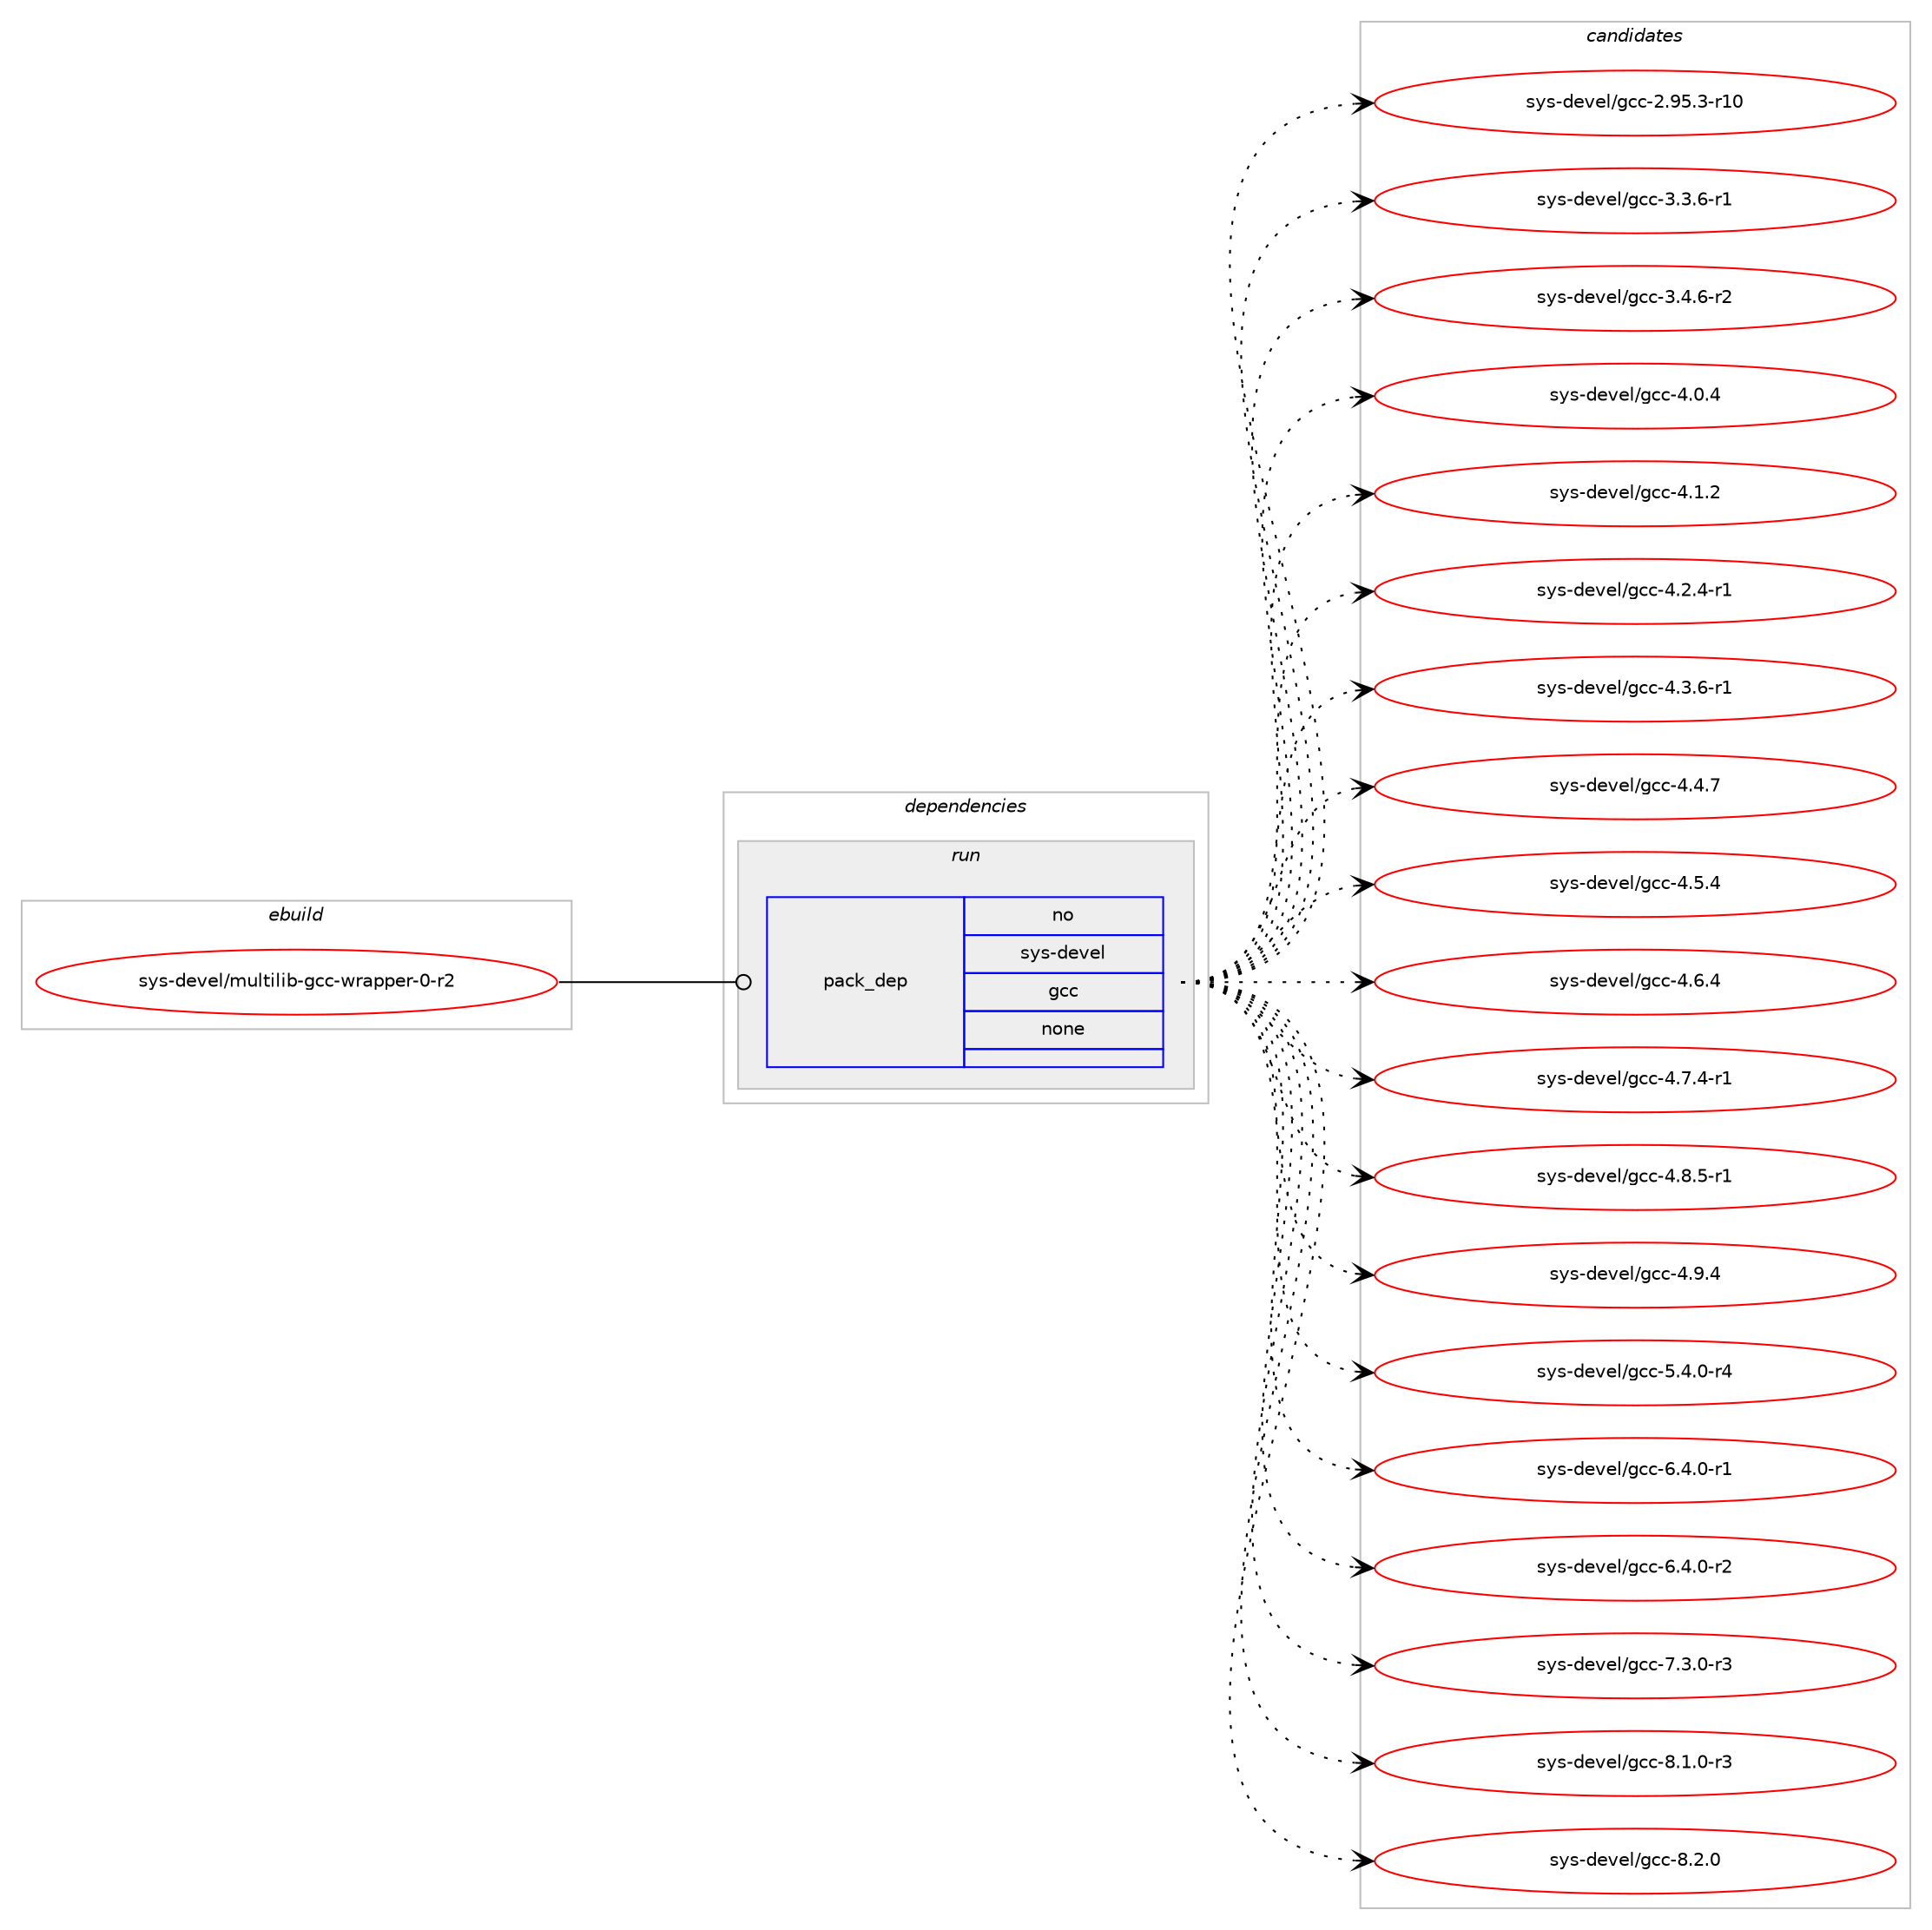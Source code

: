 digraph prolog {

# *************
# Graph options
# *************

newrank=true;
concentrate=true;
compound=true;
graph [rankdir=LR,fontname=Helvetica,fontsize=10,ranksep=1.5];#, ranksep=2.5, nodesep=0.2];
edge  [arrowhead=vee];
node  [fontname=Helvetica,fontsize=10];

# **********
# The ebuild
# **********

subgraph cluster_leftcol {
color=gray;
rank=same;
label=<<i>ebuild</i>>;
id [label="sys-devel/multilib-gcc-wrapper-0-r2", color=red, width=4, href="../sys-devel/multilib-gcc-wrapper-0-r2.svg"];
}

# ****************
# The dependencies
# ****************

subgraph cluster_midcol {
color=gray;
label=<<i>dependencies</i>>;
subgraph cluster_compile {
fillcolor="#eeeeee";
style=filled;
label=<<i>compile</i>>;
}
subgraph cluster_compileandrun {
fillcolor="#eeeeee";
style=filled;
label=<<i>compile and run</i>>;
}
subgraph cluster_run {
fillcolor="#eeeeee";
style=filled;
label=<<i>run</i>>;
subgraph pack2877 {
dependency3614 [label=<<TABLE BORDER="0" CELLBORDER="1" CELLSPACING="0" CELLPADDING="4" WIDTH="220"><TR><TD ROWSPAN="6" CELLPADDING="30">pack_dep</TD></TR><TR><TD WIDTH="110">no</TD></TR><TR><TD>sys-devel</TD></TR><TR><TD>gcc</TD></TR><TR><TD>none</TD></TR><TR><TD></TD></TR></TABLE>>, shape=none, color=blue];
}
id:e -> dependency3614:w [weight=20,style="solid",arrowhead="odot"];
}
}

# **************
# The candidates
# **************

subgraph cluster_choices {
rank=same;
color=gray;
label=<<i>candidates</i>>;

subgraph choice2877 {
color=black;
nodesep=1;
choice1151211154510010111810110847103999945504657534651451144948 [label="sys-devel/gcc-2.95.3-r10", color=red, width=4,href="../sys-devel/gcc-2.95.3-r10.svg"];
choice115121115451001011181011084710399994551465146544511449 [label="sys-devel/gcc-3.3.6-r1", color=red, width=4,href="../sys-devel/gcc-3.3.6-r1.svg"];
choice115121115451001011181011084710399994551465246544511450 [label="sys-devel/gcc-3.4.6-r2", color=red, width=4,href="../sys-devel/gcc-3.4.6-r2.svg"];
choice11512111545100101118101108471039999455246484652 [label="sys-devel/gcc-4.0.4", color=red, width=4,href="../sys-devel/gcc-4.0.4.svg"];
choice11512111545100101118101108471039999455246494650 [label="sys-devel/gcc-4.1.2", color=red, width=4,href="../sys-devel/gcc-4.1.2.svg"];
choice115121115451001011181011084710399994552465046524511449 [label="sys-devel/gcc-4.2.4-r1", color=red, width=4,href="../sys-devel/gcc-4.2.4-r1.svg"];
choice115121115451001011181011084710399994552465146544511449 [label="sys-devel/gcc-4.3.6-r1", color=red, width=4,href="../sys-devel/gcc-4.3.6-r1.svg"];
choice11512111545100101118101108471039999455246524655 [label="sys-devel/gcc-4.4.7", color=red, width=4,href="../sys-devel/gcc-4.4.7.svg"];
choice11512111545100101118101108471039999455246534652 [label="sys-devel/gcc-4.5.4", color=red, width=4,href="../sys-devel/gcc-4.5.4.svg"];
choice11512111545100101118101108471039999455246544652 [label="sys-devel/gcc-4.6.4", color=red, width=4,href="../sys-devel/gcc-4.6.4.svg"];
choice115121115451001011181011084710399994552465546524511449 [label="sys-devel/gcc-4.7.4-r1", color=red, width=4,href="../sys-devel/gcc-4.7.4-r1.svg"];
choice115121115451001011181011084710399994552465646534511449 [label="sys-devel/gcc-4.8.5-r1", color=red, width=4,href="../sys-devel/gcc-4.8.5-r1.svg"];
choice11512111545100101118101108471039999455246574652 [label="sys-devel/gcc-4.9.4", color=red, width=4,href="../sys-devel/gcc-4.9.4.svg"];
choice115121115451001011181011084710399994553465246484511452 [label="sys-devel/gcc-5.4.0-r4", color=red, width=4,href="../sys-devel/gcc-5.4.0-r4.svg"];
choice115121115451001011181011084710399994554465246484511449 [label="sys-devel/gcc-6.4.0-r1", color=red, width=4,href="../sys-devel/gcc-6.4.0-r1.svg"];
choice115121115451001011181011084710399994554465246484511450 [label="sys-devel/gcc-6.4.0-r2", color=red, width=4,href="../sys-devel/gcc-6.4.0-r2.svg"];
choice115121115451001011181011084710399994555465146484511451 [label="sys-devel/gcc-7.3.0-r3", color=red, width=4,href="../sys-devel/gcc-7.3.0-r3.svg"];
choice115121115451001011181011084710399994556464946484511451 [label="sys-devel/gcc-8.1.0-r3", color=red, width=4,href="../sys-devel/gcc-8.1.0-r3.svg"];
choice11512111545100101118101108471039999455646504648 [label="sys-devel/gcc-8.2.0", color=red, width=4,href="../sys-devel/gcc-8.2.0.svg"];
dependency3614:e -> choice1151211154510010111810110847103999945504657534651451144948:w [style=dotted,weight="100"];
dependency3614:e -> choice115121115451001011181011084710399994551465146544511449:w [style=dotted,weight="100"];
dependency3614:e -> choice115121115451001011181011084710399994551465246544511450:w [style=dotted,weight="100"];
dependency3614:e -> choice11512111545100101118101108471039999455246484652:w [style=dotted,weight="100"];
dependency3614:e -> choice11512111545100101118101108471039999455246494650:w [style=dotted,weight="100"];
dependency3614:e -> choice115121115451001011181011084710399994552465046524511449:w [style=dotted,weight="100"];
dependency3614:e -> choice115121115451001011181011084710399994552465146544511449:w [style=dotted,weight="100"];
dependency3614:e -> choice11512111545100101118101108471039999455246524655:w [style=dotted,weight="100"];
dependency3614:e -> choice11512111545100101118101108471039999455246534652:w [style=dotted,weight="100"];
dependency3614:e -> choice11512111545100101118101108471039999455246544652:w [style=dotted,weight="100"];
dependency3614:e -> choice115121115451001011181011084710399994552465546524511449:w [style=dotted,weight="100"];
dependency3614:e -> choice115121115451001011181011084710399994552465646534511449:w [style=dotted,weight="100"];
dependency3614:e -> choice11512111545100101118101108471039999455246574652:w [style=dotted,weight="100"];
dependency3614:e -> choice115121115451001011181011084710399994553465246484511452:w [style=dotted,weight="100"];
dependency3614:e -> choice115121115451001011181011084710399994554465246484511449:w [style=dotted,weight="100"];
dependency3614:e -> choice115121115451001011181011084710399994554465246484511450:w [style=dotted,weight="100"];
dependency3614:e -> choice115121115451001011181011084710399994555465146484511451:w [style=dotted,weight="100"];
dependency3614:e -> choice115121115451001011181011084710399994556464946484511451:w [style=dotted,weight="100"];
dependency3614:e -> choice11512111545100101118101108471039999455646504648:w [style=dotted,weight="100"];
}
}

}
